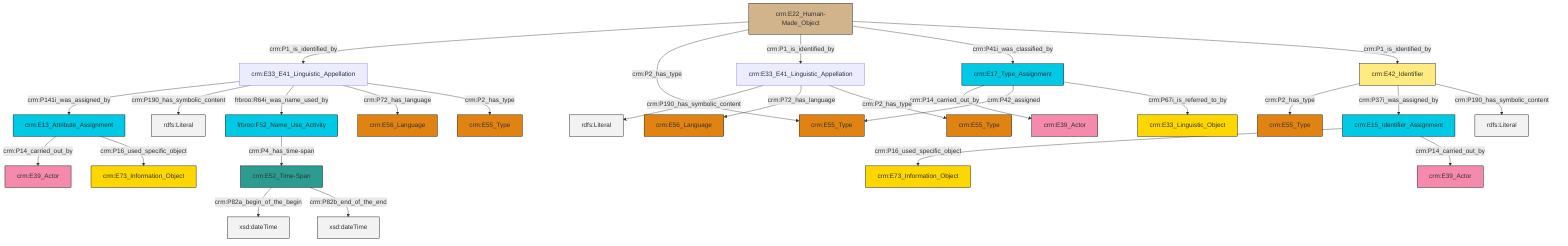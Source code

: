 graph TD
classDef Literal fill:#f2f2f2,stroke:#000000;
classDef CRM_Entity fill:#FFFFFF,stroke:#000000;
classDef Temporal_Entity fill:#00C9E6, stroke:#000000;
classDef Type fill:#E18312, stroke:#000000;
classDef Time-Span fill:#2C9C91, stroke:#000000;
classDef Appellation fill:#FFEB7F, stroke:#000000;
classDef Place fill:#008836, stroke:#000000;
classDef Persistent_Item fill:#B266B2, stroke:#000000;
classDef Conceptual_Object fill:#FFD700, stroke:#000000;
classDef Physical_Thing fill:#D2B48C, stroke:#000000;
classDef Actor fill:#f58aad, stroke:#000000;
classDef PC_Classes fill:#4ce600, stroke:#000000;
classDef Multi fill:#cccccc,stroke:#000000;

4["crm:E17_Type_Assignment"]:::Temporal_Entity -->|crm:P14_carried_out_by| 5["crm:E39_Actor"]:::Actor
11["crm:E33_E41_Linguistic_Appellation"]:::Default -->|crm:P141i_was_assigned_by| 2["crm:E13_Attribute_Assignment"]:::Temporal_Entity
11["crm:E33_E41_Linguistic_Appellation"]:::Default -->|crm:P190_has_symbolic_content| 12[rdfs:Literal]:::Literal
15["frbroo:F52_Name_Use_Activity"]:::Temporal_Entity -->|crm:P4_has_time-span| 16["crm:E52_Time-Span"]:::Time-Span
0["crm:E22_Human-Made_Object"]:::Physical_Thing -->|crm:P1_is_identified_by| 11["crm:E33_E41_Linguistic_Appellation"]:::Default
16["crm:E52_Time-Span"]:::Time-Span -->|crm:P82a_begin_of_the_begin| 24[xsd:dateTime]:::Literal
16["crm:E52_Time-Span"]:::Time-Span -->|crm:P82b_end_of_the_end| 25[xsd:dateTime]:::Literal
28["crm:E33_E41_Linguistic_Appellation"]:::Default -->|crm:P190_has_symbolic_content| 29[rdfs:Literal]:::Literal
30["crm:E15_Identifier_Assignment"]:::Temporal_Entity -->|crm:P16_used_specific_object| 9["crm:E73_Information_Object"]:::Conceptual_Object
0["crm:E22_Human-Made_Object"]:::Physical_Thing -->|crm:P2_has_type| 31["crm:E55_Type"]:::Type
0["crm:E22_Human-Made_Object"]:::Physical_Thing -->|crm:P1_is_identified_by| 28["crm:E33_E41_Linguistic_Appellation"]:::Default
28["crm:E33_E41_Linguistic_Appellation"]:::Default -->|crm:P72_has_language| 33["crm:E56_Language"]:::Type
30["crm:E15_Identifier_Assignment"]:::Temporal_Entity -->|crm:P14_carried_out_by| 35["crm:E39_Actor"]:::Actor
11["crm:E33_E41_Linguistic_Appellation"]:::Default -->|frbroo:R64i_was_name_used_by| 15["frbroo:F52_Name_Use_Activity"]:::Temporal_Entity
4["crm:E17_Type_Assignment"]:::Temporal_Entity -->|crm:P42_assigned| 31["crm:E55_Type"]:::Type
4["crm:E17_Type_Assignment"]:::Temporal_Entity -->|crm:P67i_is_referred_to_by| 17["crm:E33_Linguistic_Object"]:::Conceptual_Object
11["crm:E33_E41_Linguistic_Appellation"]:::Default -->|crm:P72_has_language| 6["crm:E56_Language"]:::Type
11["crm:E33_E41_Linguistic_Appellation"]:::Default -->|crm:P2_has_type| 41["crm:E55_Type"]:::Type
26["crm:E42_Identifier"]:::Appellation -->|crm:P2_has_type| 36["crm:E55_Type"]:::Type
26["crm:E42_Identifier"]:::Appellation -->|crm:P37i_was_assigned_by| 30["crm:E15_Identifier_Assignment"]:::Temporal_Entity
2["crm:E13_Attribute_Assignment"]:::Temporal_Entity -->|crm:P14_carried_out_by| 13["crm:E39_Actor"]:::Actor
2["crm:E13_Attribute_Assignment"]:::Temporal_Entity -->|crm:P16_used_specific_object| 22["crm:E73_Information_Object"]:::Conceptual_Object
0["crm:E22_Human-Made_Object"]:::Physical_Thing -->|crm:P41i_was_classified_by| 4["crm:E17_Type_Assignment"]:::Temporal_Entity
0["crm:E22_Human-Made_Object"]:::Physical_Thing -->|crm:P1_is_identified_by| 26["crm:E42_Identifier"]:::Appellation
28["crm:E33_E41_Linguistic_Appellation"]:::Default -->|crm:P2_has_type| 20["crm:E55_Type"]:::Type
26["crm:E42_Identifier"]:::Appellation -->|crm:P190_has_symbolic_content| 47[rdfs:Literal]:::Literal